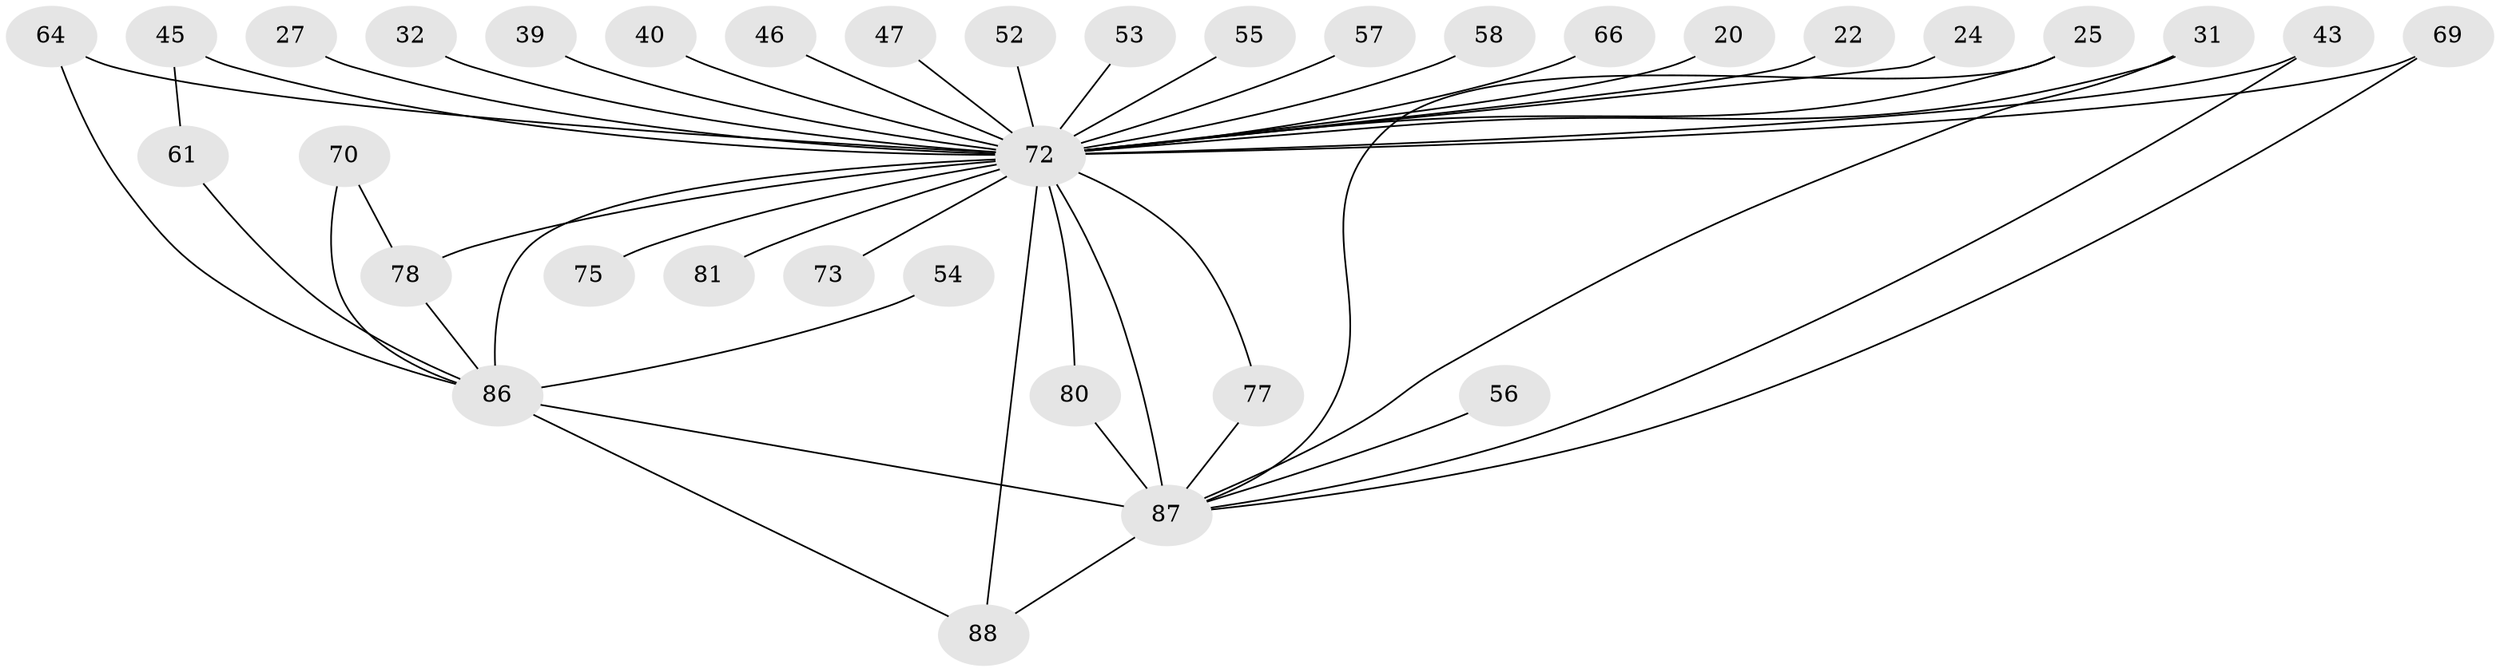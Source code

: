// original degree distribution, {27: 0.011363636363636364, 14: 0.022727272727272728, 21: 0.022727272727272728, 23: 0.03409090909090909, 12: 0.022727272727272728, 4: 0.045454545454545456, 3: 0.25, 9: 0.011363636363636364, 6: 0.022727272727272728, 7: 0.011363636363636364, 2: 0.5227272727272727, 5: 0.022727272727272728}
// Generated by graph-tools (version 1.1) at 2025/46/03/04/25 21:46:23]
// undirected, 35 vertices, 47 edges
graph export_dot {
graph [start="1"]
  node [color=gray90,style=filled];
  20;
  22;
  24;
  25;
  27;
  31;
  32;
  39;
  40;
  43;
  45 [super="+30"];
  46;
  47 [super="+11+41"];
  52;
  53 [super="+28"];
  54;
  55;
  56;
  57;
  58;
  61;
  64 [super="+18+62"];
  66;
  69 [super="+23"];
  70;
  72 [super="+6+9"];
  73 [super="+15"];
  75 [super="+67"];
  77 [super="+34"];
  78 [super="+74+68+37"];
  80;
  81;
  86 [super="+82+83+49+42"];
  87 [super="+29+65+63+8+10"];
  88 [super="+85+76+84"];
  20 -- 72 [weight=2];
  22 -- 72 [weight=2];
  24 -- 72 [weight=2];
  25 -- 87;
  25 -- 72;
  27 -- 72 [weight=2];
  31 -- 87;
  31 -- 72;
  32 -- 72;
  39 -- 72 [weight=2];
  40 -- 72 [weight=2];
  43 -- 87;
  43 -- 72;
  45 -- 61;
  45 -- 72 [weight=4];
  46 -- 72 [weight=2];
  47 -- 72 [weight=4];
  52 -- 72 [weight=2];
  53 -- 72 [weight=3];
  54 -- 86 [weight=2];
  55 -- 72 [weight=2];
  56 -- 87 [weight=2];
  57 -- 72 [weight=2];
  58 -- 72;
  61 -- 86;
  64 -- 72 [weight=4];
  64 -- 86;
  66 -- 72 [weight=2];
  69 -- 87 [weight=2];
  69 -- 72;
  70 -- 78;
  70 -- 86;
  72 -- 87 [weight=29];
  72 -- 73 [weight=3];
  72 -- 75 [weight=3];
  72 -- 78 [weight=5];
  72 -- 86 [weight=10];
  72 -- 88 [weight=7];
  72 -- 77;
  72 -- 80;
  72 -- 81 [weight=2];
  77 -- 87;
  78 -- 86 [weight=2];
  80 -- 87;
  86 -- 87 [weight=4];
  86 -- 88 [weight=4];
  87 -- 88;
}
